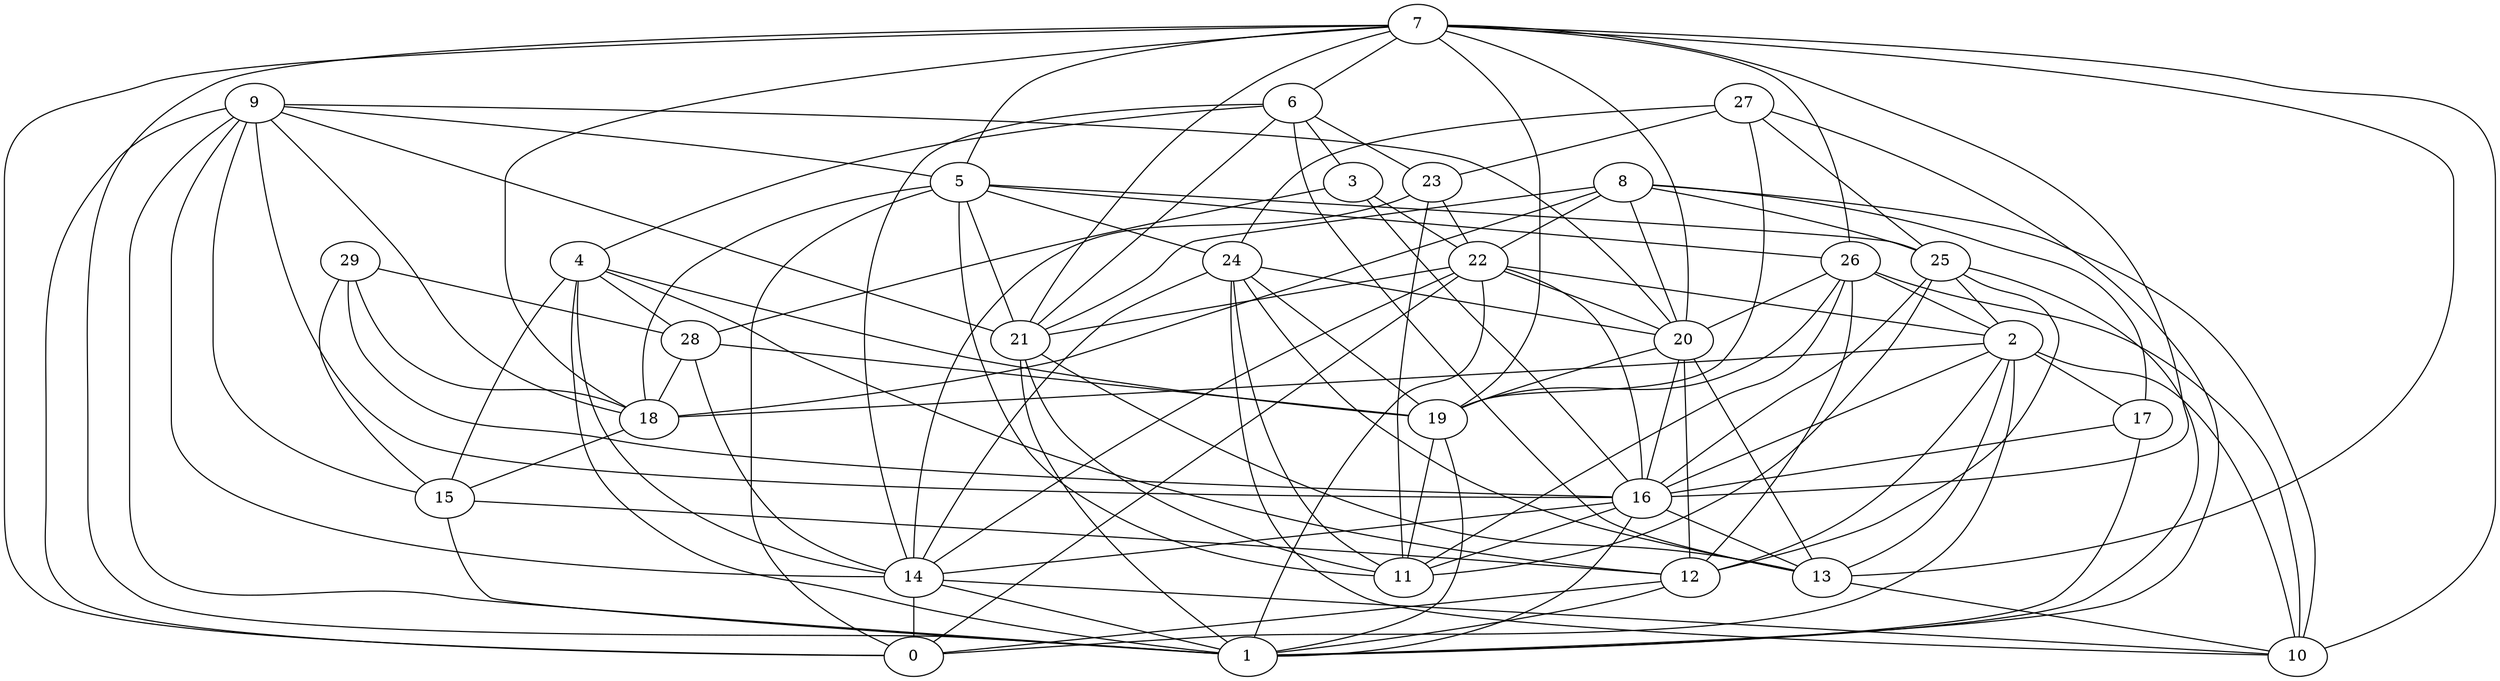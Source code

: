 digraph GG_graph {

subgraph G_graph {
edge [color = black]
"26" -> "11" [dir = none]
"26" -> "19" [dir = none]
"26" -> "2" [dir = none]
"14" -> "0" [dir = none]
"14" -> "10" [dir = none]
"28" -> "18" [dir = none]
"28" -> "14" [dir = none]
"9" -> "1" [dir = none]
"9" -> "21" [dir = none]
"9" -> "16" [dir = none]
"22" -> "14" [dir = none]
"22" -> "20" [dir = none]
"22" -> "2" [dir = none]
"22" -> "1" [dir = none]
"17" -> "1" [dir = none]
"16" -> "13" [dir = none]
"16" -> "14" [dir = none]
"16" -> "1" [dir = none]
"7" -> "6" [dir = none]
"7" -> "10" [dir = none]
"7" -> "21" [dir = none]
"7" -> "16" [dir = none]
"7" -> "18" [dir = none]
"7" -> "5" [dir = none]
"7" -> "13" [dir = none]
"7" -> "26" [dir = none]
"27" -> "23" [dir = none]
"27" -> "25" [dir = none]
"15" -> "12" [dir = none]
"15" -> "1" [dir = none]
"29" -> "15" [dir = none]
"29" -> "16" [dir = none]
"13" -> "10" [dir = none]
"20" -> "16" [dir = none]
"8" -> "25" [dir = none]
"8" -> "18" [dir = none]
"5" -> "26" [dir = none]
"5" -> "18" [dir = none]
"5" -> "21" [dir = none]
"5" -> "11" [dir = none]
"5" -> "25" [dir = none]
"23" -> "22" [dir = none]
"23" -> "11" [dir = none]
"19" -> "11" [dir = none]
"3" -> "22" [dir = none]
"6" -> "4" [dir = none]
"6" -> "3" [dir = none]
"6" -> "23" [dir = none]
"24" -> "13" [dir = none]
"24" -> "11" [dir = none]
"4" -> "28" [dir = none]
"12" -> "0" [dir = none]
"25" -> "12" [dir = none]
"2" -> "17" [dir = none]
"2" -> "12" [dir = none]
"2" -> "0" [dir = none]
"2" -> "10" [dir = none]
"2" -> "16" [dir = none]
"25" -> "2" [dir = none]
"24" -> "10" [dir = none]
"21" -> "11" [dir = none]
"21" -> "1" [dir = none]
"8" -> "20" [dir = none]
"2" -> "18" [dir = none]
"28" -> "19" [dir = none]
"29" -> "18" [dir = none]
"7" -> "20" [dir = none]
"7" -> "19" [dir = none]
"9" -> "14" [dir = none]
"8" -> "21" [dir = none]
"9" -> "5" [dir = none]
"24" -> "20" [dir = none]
"17" -> "16" [dir = none]
"4" -> "19" [dir = none]
"4" -> "15" [dir = none]
"6" -> "13" [dir = none]
"7" -> "1" [dir = none]
"27" -> "24" [dir = none]
"14" -> "1" [dir = none]
"8" -> "10" [dir = none]
"3" -> "28" [dir = none]
"21" -> "13" [dir = none]
"19" -> "1" [dir = none]
"16" -> "11" [dir = none]
"24" -> "19" [dir = none]
"24" -> "14" [dir = none]
"25" -> "1" [dir = none]
"4" -> "14" [dir = none]
"22" -> "0" [dir = none]
"20" -> "13" [dir = none]
"18" -> "15" [dir = none]
"25" -> "16" [dir = none]
"27" -> "19" [dir = none]
"7" -> "0" [dir = none]
"9" -> "20" [dir = none]
"4" -> "1" [dir = none]
"20" -> "12" [dir = none]
"20" -> "19" [dir = none]
"9" -> "18" [dir = none]
"27" -> "1" [dir = none]
"5" -> "24" [dir = none]
"9" -> "0" [dir = none]
"2" -> "13" [dir = none]
"29" -> "28" [dir = none]
"12" -> "1" [dir = none]
"5" -> "0" [dir = none]
"6" -> "14" [dir = none]
"6" -> "21" [dir = none]
"9" -> "15" [dir = none]
"4" -> "12" [dir = none]
"26" -> "12" [dir = none]
"8" -> "17" [dir = none]
"25" -> "11" [dir = none]
"22" -> "16" [dir = none]
"26" -> "10" [dir = none]
"8" -> "22" [dir = none]
"3" -> "16" [dir = none]
"23" -> "14" [dir = none]
"22" -> "21" [dir = none]
"26" -> "20" [dir = none]
}

}
